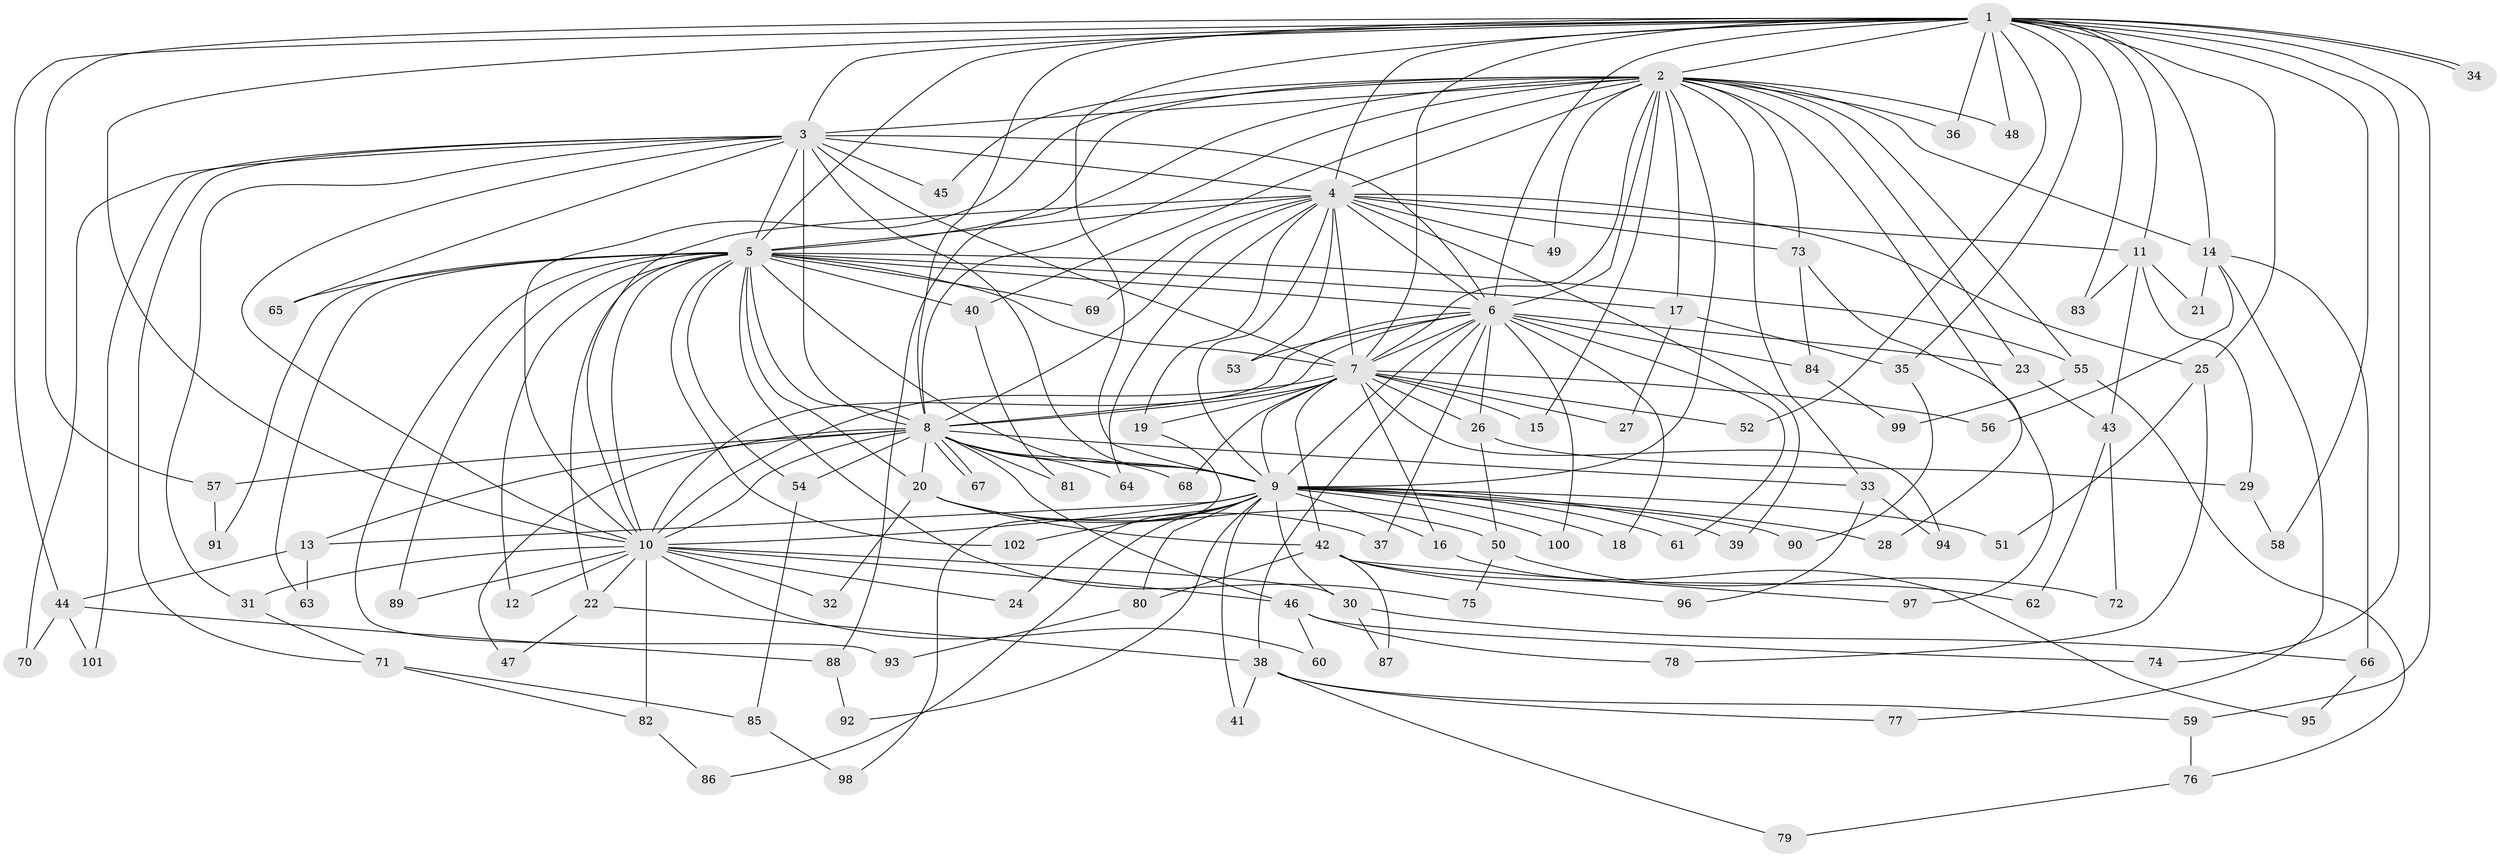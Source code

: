 // coarse degree distribution, {16: 0.041666666666666664, 17: 0.013888888888888888, 22: 0.013888888888888888, 3: 0.19444444444444445, 2: 0.375, 4: 0.18055555555555555, 6: 0.041666666666666664, 7: 0.013888888888888888, 21: 0.013888888888888888, 1: 0.027777777777777776, 13: 0.013888888888888888, 19: 0.013888888888888888, 5: 0.027777777777777776, 23: 0.013888888888888888, 20: 0.013888888888888888}
// Generated by graph-tools (version 1.1) at 2025/36/03/04/25 23:36:18]
// undirected, 102 vertices, 229 edges
graph export_dot {
  node [color=gray90,style=filled];
  1;
  2;
  3;
  4;
  5;
  6;
  7;
  8;
  9;
  10;
  11;
  12;
  13;
  14;
  15;
  16;
  17;
  18;
  19;
  20;
  21;
  22;
  23;
  24;
  25;
  26;
  27;
  28;
  29;
  30;
  31;
  32;
  33;
  34;
  35;
  36;
  37;
  38;
  39;
  40;
  41;
  42;
  43;
  44;
  45;
  46;
  47;
  48;
  49;
  50;
  51;
  52;
  53;
  54;
  55;
  56;
  57;
  58;
  59;
  60;
  61;
  62;
  63;
  64;
  65;
  66;
  67;
  68;
  69;
  70;
  71;
  72;
  73;
  74;
  75;
  76;
  77;
  78;
  79;
  80;
  81;
  82;
  83;
  84;
  85;
  86;
  87;
  88;
  89;
  90;
  91;
  92;
  93;
  94;
  95;
  96;
  97;
  98;
  99;
  100;
  101;
  102;
  1 -- 2;
  1 -- 3;
  1 -- 4;
  1 -- 5;
  1 -- 6;
  1 -- 7;
  1 -- 8;
  1 -- 9;
  1 -- 10;
  1 -- 11;
  1 -- 14;
  1 -- 25;
  1 -- 34;
  1 -- 34;
  1 -- 35;
  1 -- 36;
  1 -- 44;
  1 -- 48;
  1 -- 52;
  1 -- 57;
  1 -- 58;
  1 -- 59;
  1 -- 74;
  1 -- 83;
  2 -- 3;
  2 -- 4;
  2 -- 5;
  2 -- 6;
  2 -- 7;
  2 -- 8;
  2 -- 9;
  2 -- 10;
  2 -- 14;
  2 -- 15;
  2 -- 17;
  2 -- 23;
  2 -- 28;
  2 -- 33;
  2 -- 36;
  2 -- 40;
  2 -- 45;
  2 -- 48;
  2 -- 49;
  2 -- 55;
  2 -- 73;
  2 -- 88;
  3 -- 4;
  3 -- 5;
  3 -- 6;
  3 -- 7;
  3 -- 8;
  3 -- 9;
  3 -- 10;
  3 -- 31;
  3 -- 45;
  3 -- 65;
  3 -- 70;
  3 -- 71;
  3 -- 101;
  4 -- 5;
  4 -- 6;
  4 -- 7;
  4 -- 8;
  4 -- 9;
  4 -- 10;
  4 -- 11;
  4 -- 19;
  4 -- 25;
  4 -- 39;
  4 -- 49;
  4 -- 53;
  4 -- 64;
  4 -- 69;
  4 -- 73;
  5 -- 6;
  5 -- 7;
  5 -- 8;
  5 -- 9;
  5 -- 10;
  5 -- 12;
  5 -- 17;
  5 -- 20;
  5 -- 22;
  5 -- 40;
  5 -- 54;
  5 -- 55;
  5 -- 63;
  5 -- 65;
  5 -- 69;
  5 -- 75;
  5 -- 89;
  5 -- 91;
  5 -- 93;
  5 -- 102;
  6 -- 7;
  6 -- 8;
  6 -- 9;
  6 -- 10;
  6 -- 18;
  6 -- 23;
  6 -- 26;
  6 -- 37;
  6 -- 38;
  6 -- 53;
  6 -- 61;
  6 -- 84;
  6 -- 100;
  7 -- 8;
  7 -- 9;
  7 -- 10;
  7 -- 15;
  7 -- 16;
  7 -- 19;
  7 -- 26;
  7 -- 27;
  7 -- 42;
  7 -- 52;
  7 -- 56;
  7 -- 68;
  7 -- 94;
  8 -- 9;
  8 -- 10;
  8 -- 13;
  8 -- 20;
  8 -- 33;
  8 -- 46;
  8 -- 47;
  8 -- 54;
  8 -- 57;
  8 -- 64;
  8 -- 67;
  8 -- 67;
  8 -- 68;
  8 -- 81;
  9 -- 10;
  9 -- 13;
  9 -- 16;
  9 -- 18;
  9 -- 24;
  9 -- 28;
  9 -- 30;
  9 -- 39;
  9 -- 41;
  9 -- 51;
  9 -- 61;
  9 -- 80;
  9 -- 86;
  9 -- 90;
  9 -- 92;
  9 -- 100;
  9 -- 102;
  10 -- 12;
  10 -- 22;
  10 -- 24;
  10 -- 30;
  10 -- 31;
  10 -- 32;
  10 -- 46;
  10 -- 60;
  10 -- 82;
  10 -- 89;
  11 -- 21;
  11 -- 29;
  11 -- 43;
  11 -- 83;
  13 -- 44;
  13 -- 63;
  14 -- 21;
  14 -- 56;
  14 -- 66;
  14 -- 77;
  16 -- 95;
  17 -- 27;
  17 -- 35;
  19 -- 98;
  20 -- 32;
  20 -- 37;
  20 -- 42;
  20 -- 50;
  22 -- 38;
  22 -- 47;
  23 -- 43;
  25 -- 51;
  25 -- 78;
  26 -- 29;
  26 -- 50;
  29 -- 58;
  30 -- 66;
  30 -- 87;
  31 -- 71;
  33 -- 94;
  33 -- 96;
  35 -- 90;
  38 -- 41;
  38 -- 59;
  38 -- 77;
  38 -- 79;
  40 -- 81;
  42 -- 62;
  42 -- 80;
  42 -- 87;
  42 -- 96;
  42 -- 97;
  43 -- 62;
  43 -- 72;
  44 -- 70;
  44 -- 88;
  44 -- 101;
  46 -- 60;
  46 -- 74;
  46 -- 78;
  50 -- 72;
  50 -- 75;
  54 -- 85;
  55 -- 76;
  55 -- 99;
  57 -- 91;
  59 -- 76;
  66 -- 95;
  71 -- 82;
  71 -- 85;
  73 -- 84;
  73 -- 97;
  76 -- 79;
  80 -- 93;
  82 -- 86;
  84 -- 99;
  85 -- 98;
  88 -- 92;
}
